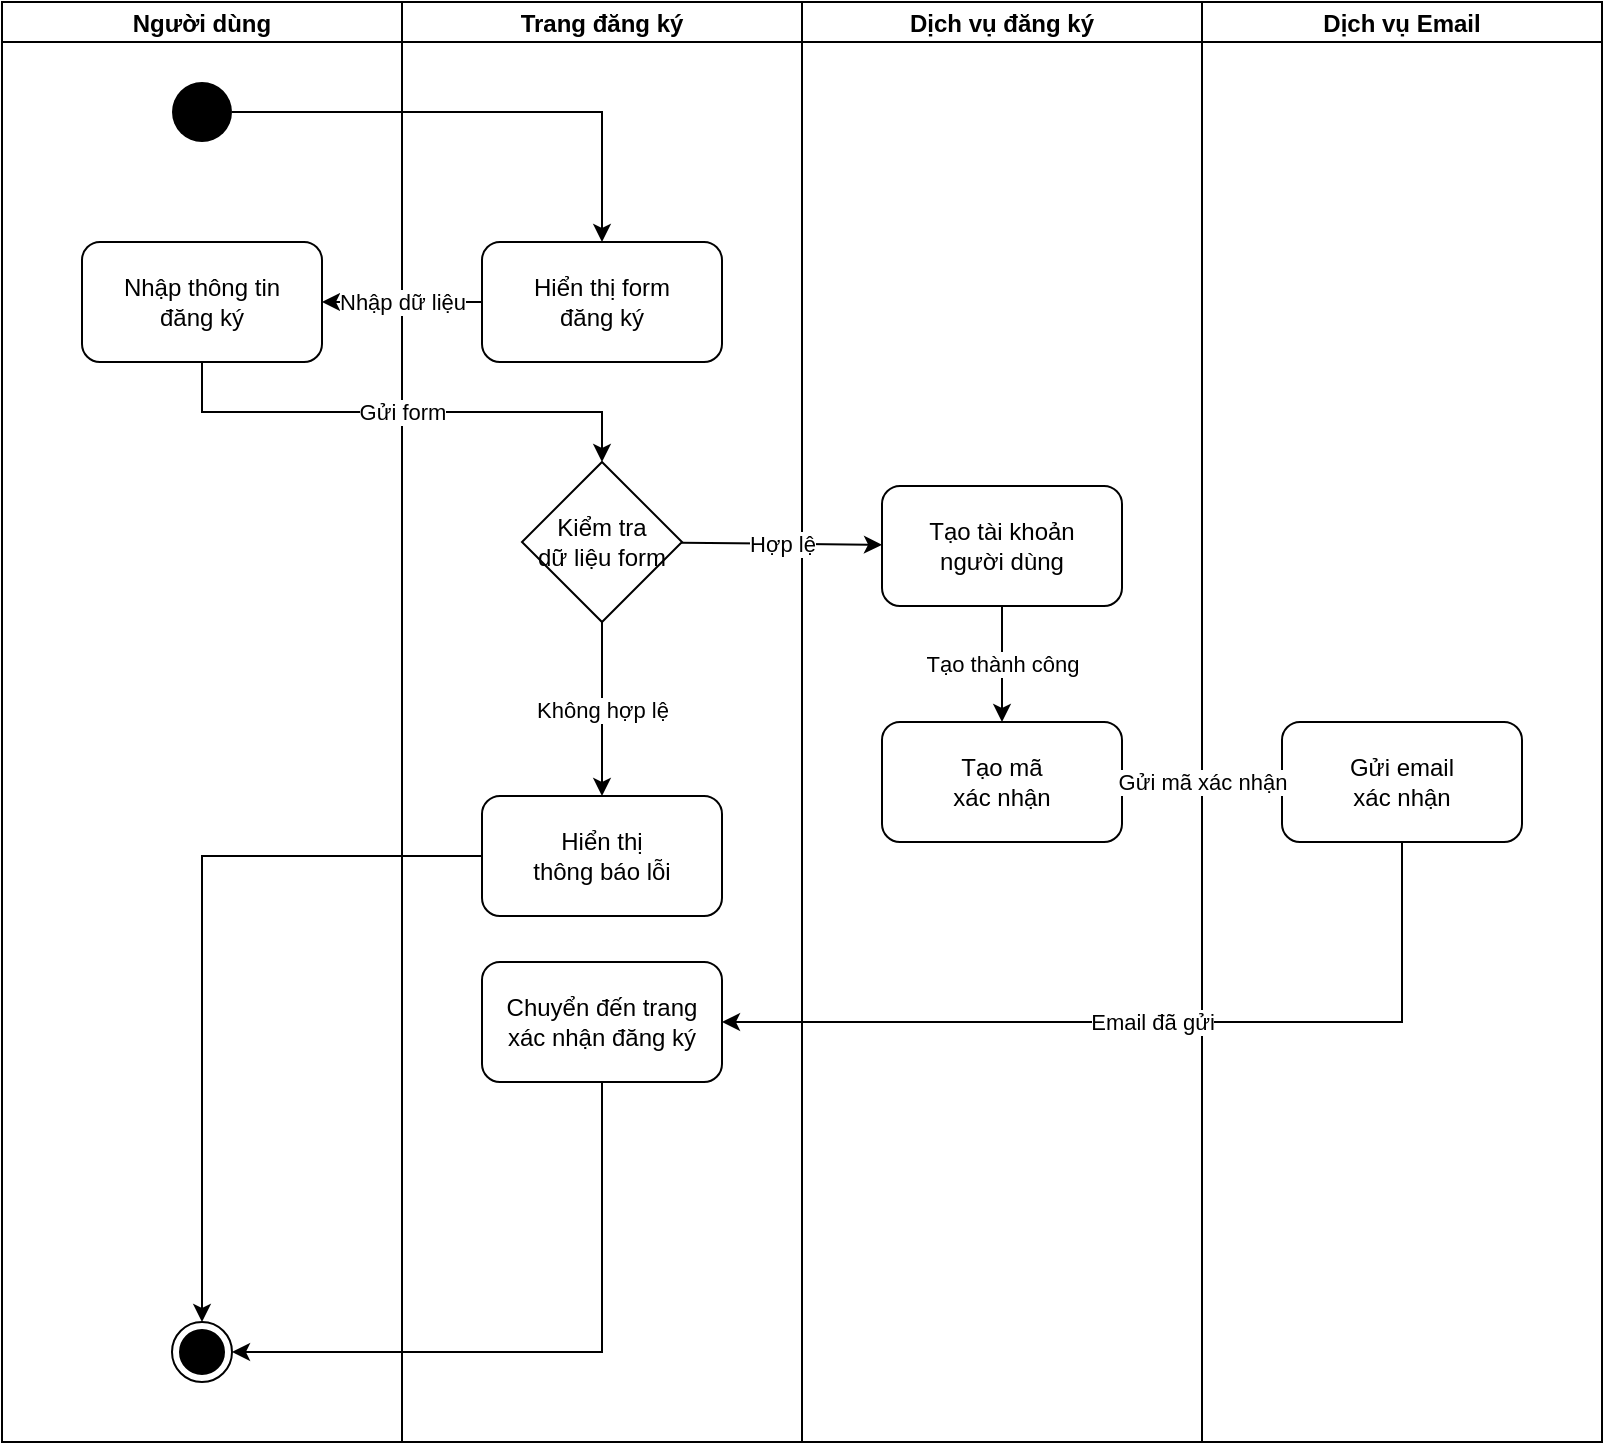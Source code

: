 <mxfile version="26.2.9">
  <diagram id="activity-diagram" name="Activity Diagram">
    <mxGraphModel dx="1044" dy="546" grid="0" gridSize="10" guides="1" tooltips="1" connect="1" arrows="1" fold="1" page="0" pageScale="1" pageWidth="1100" pageHeight="850" math="0" shadow="0">
      <root>
        <mxCell id="0" />
        <mxCell id="1" parent="0" />
        <mxCell id="swimlane1" value="Người dùng" style="swimlane;startSize=20;horizontal=1;" parent="1" vertex="1">
          <mxGeometry x="40" y="40" width="200" height="720" as="geometry" />
        </mxCell>
        <mxCell id="2" value="" style="ellipse;fillColor=#000000;strokeColor=none;" parent="swimlane1" vertex="1">
          <mxGeometry x="85" y="40" width="30" height="30" as="geometry" />
        </mxCell>
        <mxCell id="3" value="Nhập thông tin&#xa;đăng ký" style="rounded=1;whiteSpace=wrap;html=1;" parent="swimlane1" vertex="1">
          <mxGeometry x="40" y="120" width="120" height="60" as="geometry" />
        </mxCell>
        <mxCell id="end" value="" style="ellipse;html=1;shape=endState;fillColor=#000000;strokeColor=#000000;" parent="swimlane1" vertex="1">
          <mxGeometry x="85" y="660" width="30" height="30" as="geometry" />
        </mxCell>
        <mxCell id="swimlane2" value="Trang đăng ký" style="swimlane;startSize=20;horizontal=1;" parent="1" vertex="1">
          <mxGeometry x="240" y="40" width="200" height="720" as="geometry" />
        </mxCell>
        <mxCell id="4" value="Hiển thị form&#xa;đăng ký" style="rounded=1;whiteSpace=wrap;html=1;" parent="swimlane2" vertex="1">
          <mxGeometry x="40" y="120" width="120" height="60" as="geometry" />
        </mxCell>
        <mxCell id="5" value="Kiểm tra&#xa;dữ liệu form" style="rhombus;whiteSpace=wrap;html=1;" parent="swimlane2" vertex="1">
          <mxGeometry x="60" y="230" width="80" height="80" as="geometry" />
        </mxCell>
        <mxCell id="9" value="Chuyển đến trang&#xa;xác nhận đăng ký" style="rounded=1;whiteSpace=wrap;html=1;" parent="swimlane2" vertex="1">
          <mxGeometry x="40" y="480" width="120" height="60" as="geometry" />
        </mxCell>
        <mxCell id="10" value="Hiển thị&#xa;thông báo lỗi" style="rounded=1;whiteSpace=wrap;html=1;" parent="swimlane2" vertex="1">
          <mxGeometry x="40" y="397" width="120" height="60" as="geometry" />
        </mxCell>
        <mxCell id="swimlane3" value="Dịch vụ đăng ký" style="swimlane;startSize=20;horizontal=1;" parent="1" vertex="1">
          <mxGeometry x="440" y="40" width="200" height="720" as="geometry" />
        </mxCell>
        <mxCell id="6" value="Tạo tài khoản&#xa;người dùng" style="rounded=1;whiteSpace=wrap;html=1;" parent="swimlane3" vertex="1">
          <mxGeometry x="40" y="242" width="120" height="60" as="geometry" />
        </mxCell>
        <mxCell id="7" value="Tạo mã&#xa;xác nhận" style="rounded=1;whiteSpace=wrap;html=1;" parent="swimlane3" vertex="1">
          <mxGeometry x="40" y="360" width="120" height="60" as="geometry" />
        </mxCell>
        <mxCell id="swimlane4" value="Dịch vụ Email" style="swimlane;startSize=20;horizontal=1;" parent="1" vertex="1">
          <mxGeometry x="640" y="40" width="200" height="720" as="geometry" />
        </mxCell>
        <mxCell id="8" value="Gửi email&#xa;xác nhận" style="rounded=1;whiteSpace=wrap;html=1;" parent="swimlane4" vertex="1">
          <mxGeometry x="40" y="360" width="120" height="60" as="geometry" />
        </mxCell>
        <mxCell id="arrow1" value="" style="endArrow=classic;html=1;rounded=0;edgeStyle=orthogonalEdgeStyle;" parent="1" source="2" target="4" edge="1">
          <mxGeometry relative="1" as="geometry" />
        </mxCell>
        <mxCell id="arrow2" value="Nhập dữ liệu" style="endArrow=classic;html=1;" parent="1" source="4" target="3" edge="1">
          <mxGeometry relative="1" as="geometry" />
        </mxCell>
        <mxCell id="arrow3" value="Gửi form" style="endArrow=classic;html=1;rounded=0;edgeStyle=elbowEdgeStyle;elbow=vertical;" parent="1" source="3" target="5" edge="1">
          <mxGeometry relative="1" as="geometry" />
        </mxCell>
        <mxCell id="arrow4" value="Hợp lệ" style="endArrow=classic;html=1;" parent="1" source="5" target="6" edge="1">
          <mxGeometry relative="1" as="geometry" />
        </mxCell>
        <mxCell id="arrow5" value="Không hợp lệ" style="endArrow=classic;html=1;" parent="1" source="5" target="10" edge="1">
          <mxGeometry relative="1" as="geometry" />
        </mxCell>
        <mxCell id="arrow6" value="Tạo thành công" style="endArrow=classic;html=1;" parent="1" source="6" target="7" edge="1">
          <mxGeometry relative="1" as="geometry" />
        </mxCell>
        <mxCell id="arrow7" value="Gửi mã xác nhận" style="endArrow=classic;html=1;" parent="1" source="7" target="8" edge="1">
          <mxGeometry relative="1" as="geometry" />
        </mxCell>
        <mxCell id="arrow8" value="Email đã gửi" style="endArrow=classic;html=1;rounded=0;exitX=0.5;exitY=1;exitDx=0;exitDy=0;edgeStyle=orthogonalEdgeStyle;elbow=vertical;entryX=1;entryY=0.5;entryDx=0;entryDy=0;" parent="1" source="8" target="9" edge="1">
          <mxGeometry relative="1" as="geometry" />
        </mxCell>
        <mxCell id="arrow9" value="" style="endArrow=classic;html=1;edgeStyle=orthogonalEdgeStyle;rounded=0;exitX=0.5;exitY=1;exitDx=0;exitDy=0;entryX=1;entryY=0.5;entryDx=0;entryDy=0;" parent="1" source="9" target="end" edge="1">
          <mxGeometry relative="1" as="geometry">
            <mxPoint x="332" y="578" as="sourcePoint" />
          </mxGeometry>
        </mxCell>
        <mxCell id="arrow10" value="" style="endArrow=classic;html=1;edgeStyle=orthogonalEdgeStyle;rounded=0;curved=0;" parent="1" source="10" target="end" edge="1">
          <mxGeometry relative="1" as="geometry" />
        </mxCell>
      </root>
    </mxGraphModel>
  </diagram>
</mxfile>
